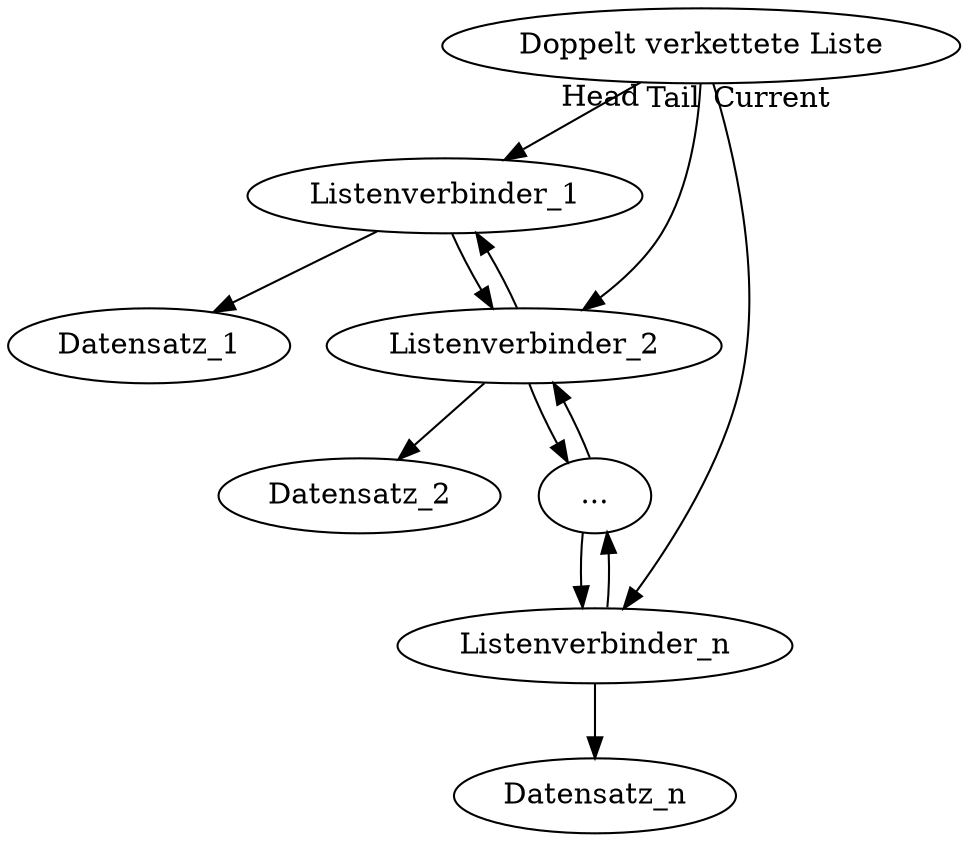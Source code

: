 digraph G {
  "Doppelt verkettete Liste" -> "Listenverbinder_1" [taillabel = "Head"]
  "Doppelt verkettete Liste" -> "Listenverbinder_n" [taillabel = "Current"]
  "Doppelt verkettete Liste" -> "Listenverbinder_2" [taillabel = "Tail"]
  "Listenverbinder_1" -> "Listenverbinder_2"
  "Listenverbinder_2" -> "Listenverbinder_1"
  "Listenverbinder_1" -> "Datensatz_1"
  "Listenverbinder_2" -> "Datensatz_2"
  "Listenverbinder_2" -> "..."
  "..." -> "Listenverbinder_2"
  "..." -> "Listenverbinder_n"
  "Listenverbinder_n" -> "..."
  "Listenverbinder_n" -> "Datensatz_n"
}
